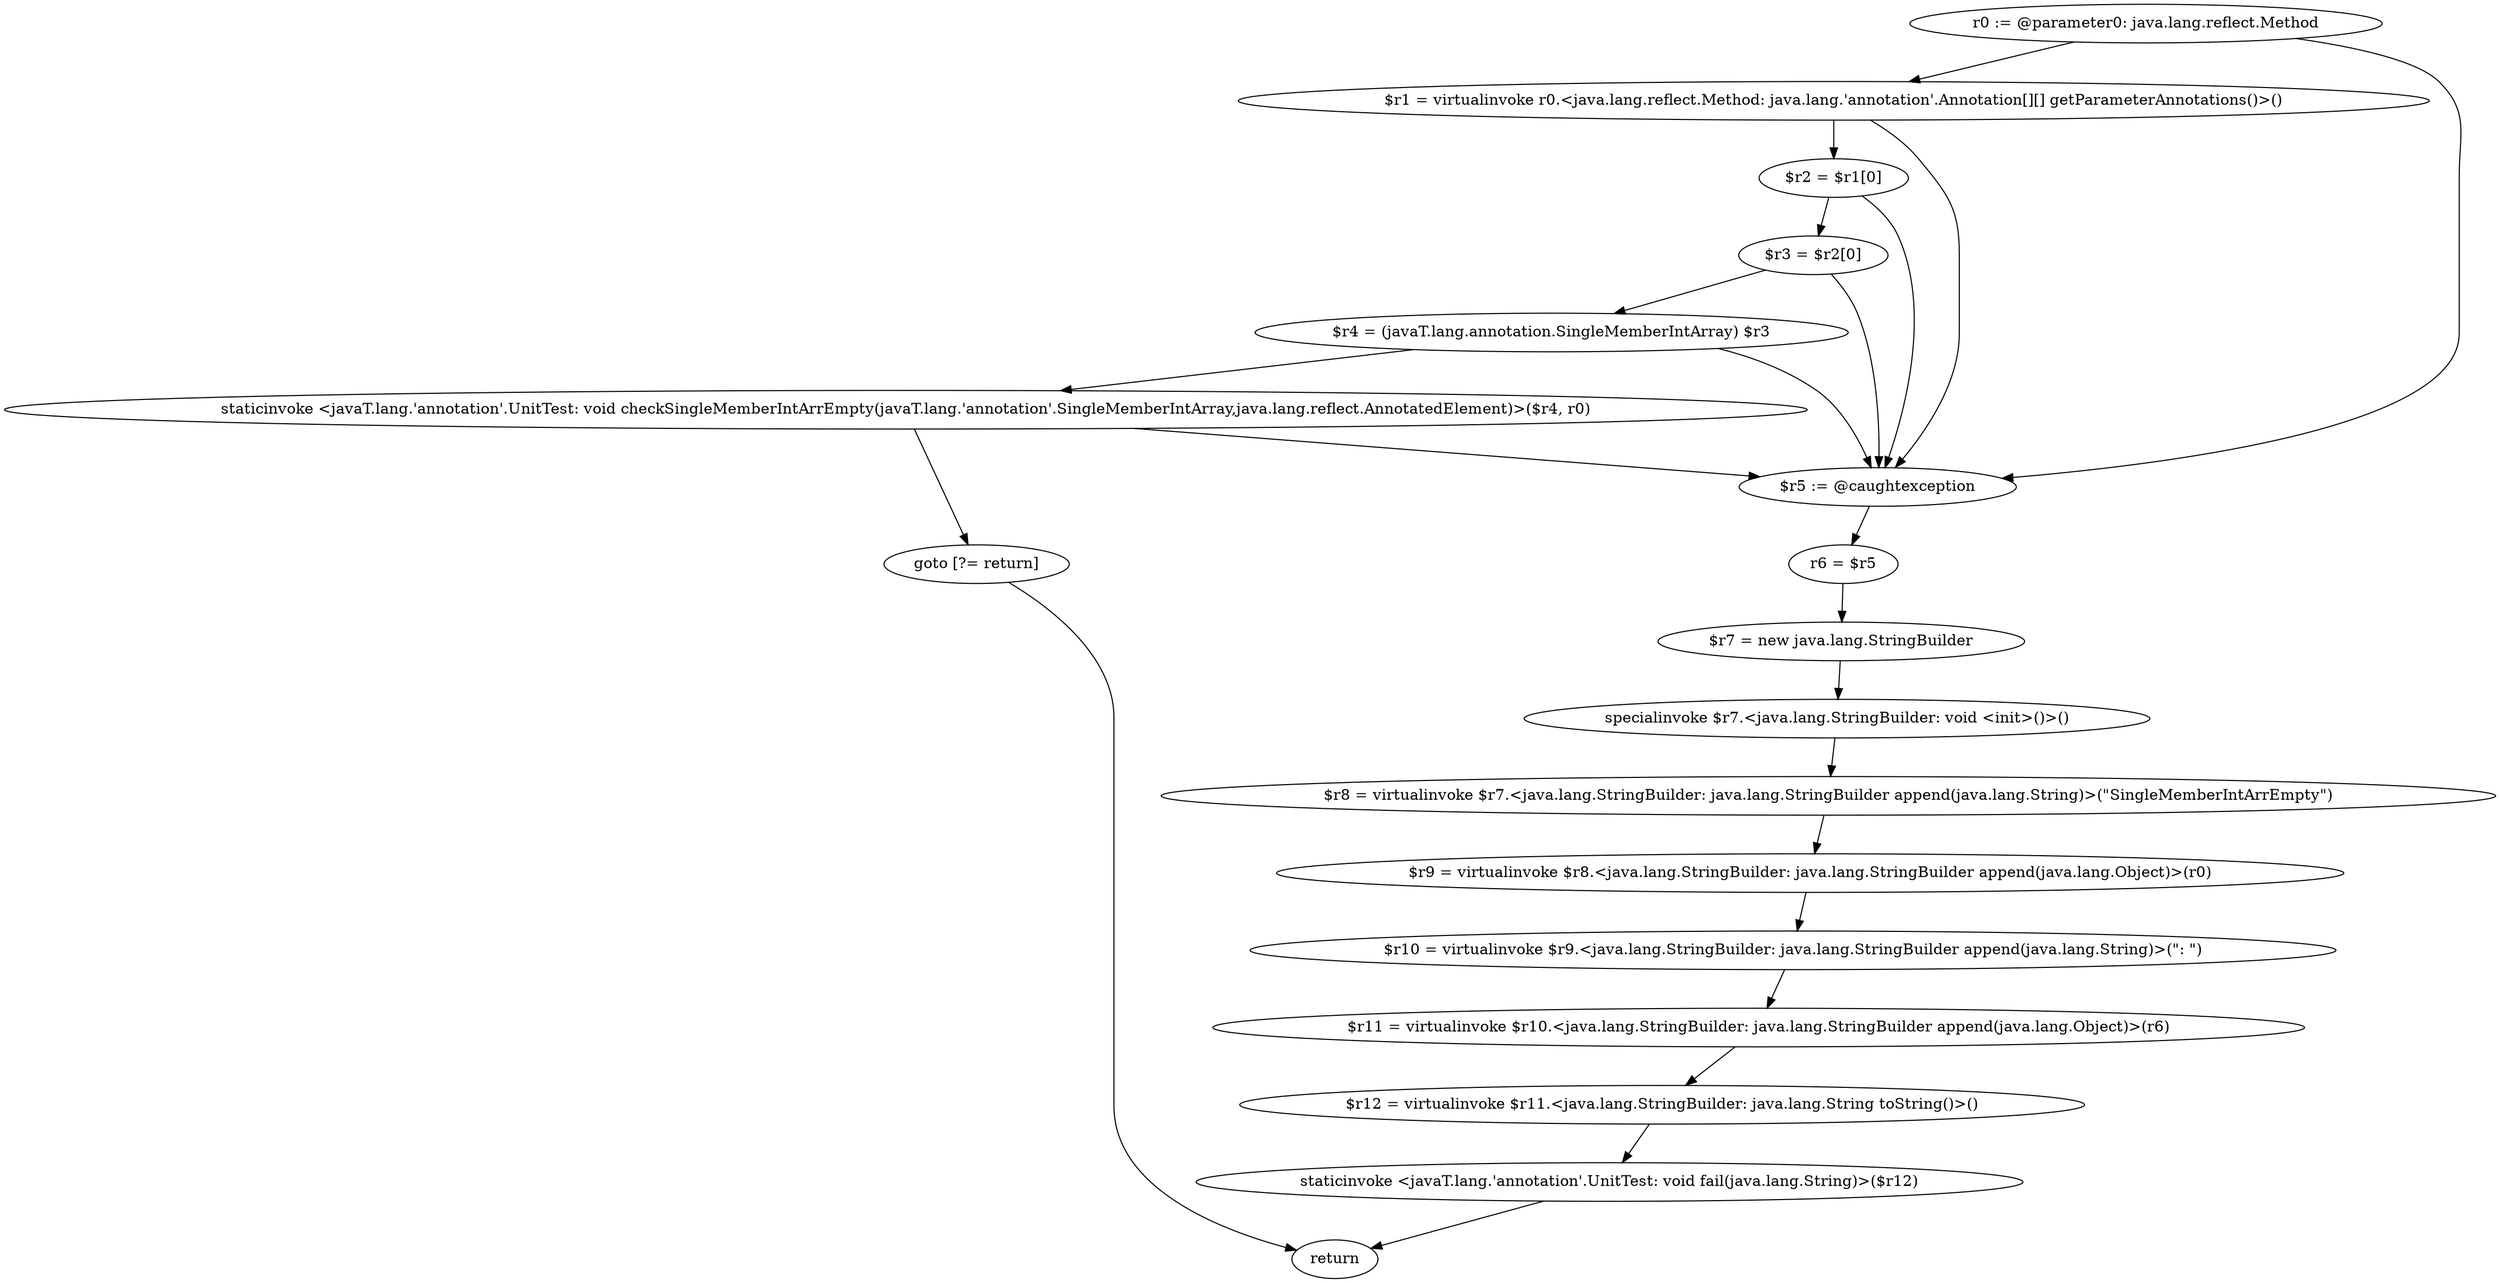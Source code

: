 digraph "unitGraph" {
    "r0 := @parameter0: java.lang.reflect.Method"
    "$r1 = virtualinvoke r0.<java.lang.reflect.Method: java.lang.'annotation'.Annotation[][] getParameterAnnotations()>()"
    "$r2 = $r1[0]"
    "$r3 = $r2[0]"
    "$r4 = (javaT.lang.annotation.SingleMemberIntArray) $r3"
    "staticinvoke <javaT.lang.'annotation'.UnitTest: void checkSingleMemberIntArrEmpty(javaT.lang.'annotation'.SingleMemberIntArray,java.lang.reflect.AnnotatedElement)>($r4, r0)"
    "goto [?= return]"
    "$r5 := @caughtexception"
    "r6 = $r5"
    "$r7 = new java.lang.StringBuilder"
    "specialinvoke $r7.<java.lang.StringBuilder: void <init>()>()"
    "$r8 = virtualinvoke $r7.<java.lang.StringBuilder: java.lang.StringBuilder append(java.lang.String)>(\"SingleMemberIntArrEmpty\")"
    "$r9 = virtualinvoke $r8.<java.lang.StringBuilder: java.lang.StringBuilder append(java.lang.Object)>(r0)"
    "$r10 = virtualinvoke $r9.<java.lang.StringBuilder: java.lang.StringBuilder append(java.lang.String)>(\": \")"
    "$r11 = virtualinvoke $r10.<java.lang.StringBuilder: java.lang.StringBuilder append(java.lang.Object)>(r6)"
    "$r12 = virtualinvoke $r11.<java.lang.StringBuilder: java.lang.String toString()>()"
    "staticinvoke <javaT.lang.'annotation'.UnitTest: void fail(java.lang.String)>($r12)"
    "return"
    "r0 := @parameter0: java.lang.reflect.Method"->"$r1 = virtualinvoke r0.<java.lang.reflect.Method: java.lang.'annotation'.Annotation[][] getParameterAnnotations()>()";
    "r0 := @parameter0: java.lang.reflect.Method"->"$r5 := @caughtexception";
    "$r1 = virtualinvoke r0.<java.lang.reflect.Method: java.lang.'annotation'.Annotation[][] getParameterAnnotations()>()"->"$r2 = $r1[0]";
    "$r1 = virtualinvoke r0.<java.lang.reflect.Method: java.lang.'annotation'.Annotation[][] getParameterAnnotations()>()"->"$r5 := @caughtexception";
    "$r2 = $r1[0]"->"$r3 = $r2[0]";
    "$r2 = $r1[0]"->"$r5 := @caughtexception";
    "$r3 = $r2[0]"->"$r4 = (javaT.lang.annotation.SingleMemberIntArray) $r3";
    "$r3 = $r2[0]"->"$r5 := @caughtexception";
    "$r4 = (javaT.lang.annotation.SingleMemberIntArray) $r3"->"staticinvoke <javaT.lang.'annotation'.UnitTest: void checkSingleMemberIntArrEmpty(javaT.lang.'annotation'.SingleMemberIntArray,java.lang.reflect.AnnotatedElement)>($r4, r0)";
    "$r4 = (javaT.lang.annotation.SingleMemberIntArray) $r3"->"$r5 := @caughtexception";
    "staticinvoke <javaT.lang.'annotation'.UnitTest: void checkSingleMemberIntArrEmpty(javaT.lang.'annotation'.SingleMemberIntArray,java.lang.reflect.AnnotatedElement)>($r4, r0)"->"goto [?= return]";
    "staticinvoke <javaT.lang.'annotation'.UnitTest: void checkSingleMemberIntArrEmpty(javaT.lang.'annotation'.SingleMemberIntArray,java.lang.reflect.AnnotatedElement)>($r4, r0)"->"$r5 := @caughtexception";
    "goto [?= return]"->"return";
    "$r5 := @caughtexception"->"r6 = $r5";
    "r6 = $r5"->"$r7 = new java.lang.StringBuilder";
    "$r7 = new java.lang.StringBuilder"->"specialinvoke $r7.<java.lang.StringBuilder: void <init>()>()";
    "specialinvoke $r7.<java.lang.StringBuilder: void <init>()>()"->"$r8 = virtualinvoke $r7.<java.lang.StringBuilder: java.lang.StringBuilder append(java.lang.String)>(\"SingleMemberIntArrEmpty\")";
    "$r8 = virtualinvoke $r7.<java.lang.StringBuilder: java.lang.StringBuilder append(java.lang.String)>(\"SingleMemberIntArrEmpty\")"->"$r9 = virtualinvoke $r8.<java.lang.StringBuilder: java.lang.StringBuilder append(java.lang.Object)>(r0)";
    "$r9 = virtualinvoke $r8.<java.lang.StringBuilder: java.lang.StringBuilder append(java.lang.Object)>(r0)"->"$r10 = virtualinvoke $r9.<java.lang.StringBuilder: java.lang.StringBuilder append(java.lang.String)>(\": \")";
    "$r10 = virtualinvoke $r9.<java.lang.StringBuilder: java.lang.StringBuilder append(java.lang.String)>(\": \")"->"$r11 = virtualinvoke $r10.<java.lang.StringBuilder: java.lang.StringBuilder append(java.lang.Object)>(r6)";
    "$r11 = virtualinvoke $r10.<java.lang.StringBuilder: java.lang.StringBuilder append(java.lang.Object)>(r6)"->"$r12 = virtualinvoke $r11.<java.lang.StringBuilder: java.lang.String toString()>()";
    "$r12 = virtualinvoke $r11.<java.lang.StringBuilder: java.lang.String toString()>()"->"staticinvoke <javaT.lang.'annotation'.UnitTest: void fail(java.lang.String)>($r12)";
    "staticinvoke <javaT.lang.'annotation'.UnitTest: void fail(java.lang.String)>($r12)"->"return";
}
